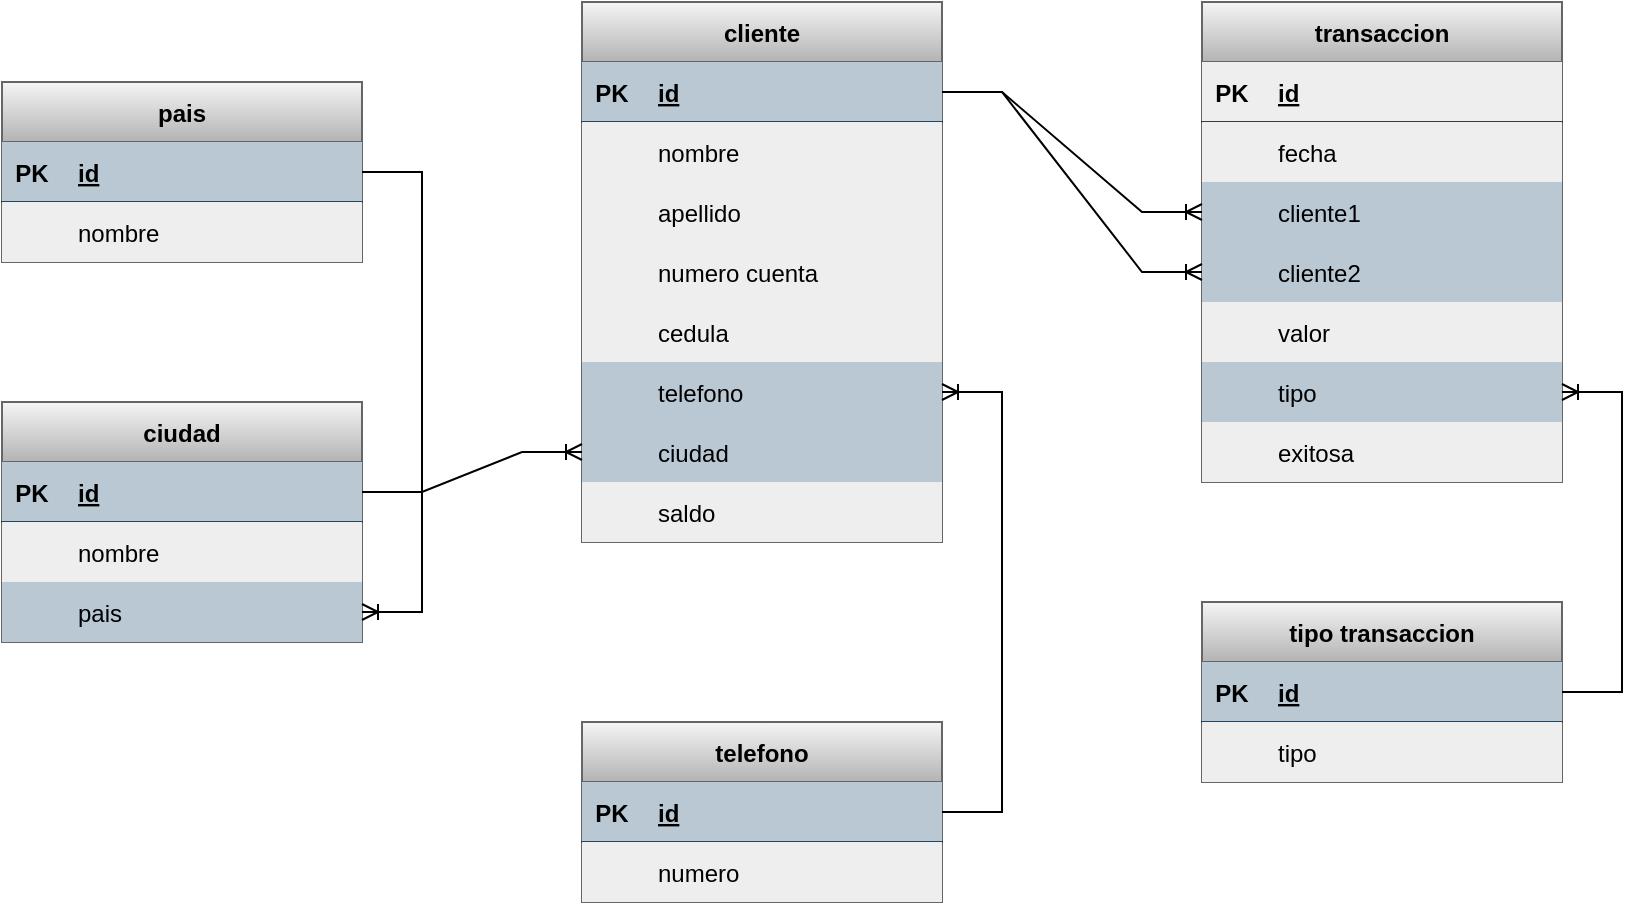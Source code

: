 <mxfile version="15.7.1" type="github">
  <diagram id="C46j4N7wlA61NLoDZI6X" name="Page-1">
    <mxGraphModel dx="1037" dy="587" grid="1" gridSize="10" guides="1" tooltips="1" connect="1" arrows="1" fold="1" page="1" pageScale="1" pageWidth="850" pageHeight="1100" math="0" shadow="0">
      <root>
        <mxCell id="0" />
        <mxCell id="1" parent="0" />
        <mxCell id="RF6Uq8eP14AdF9m3BxED-1" value="cliente" style="shape=table;startSize=30;container=1;collapsible=1;childLayout=tableLayout;fixedRows=1;rowLines=0;fontStyle=1;align=center;resizeLast=1;fillColor=#f5f5f5;strokeColor=#666666;labelBackgroundColor=none;labelBorderColor=none;gradientColor=#b3b3b3;" vertex="1" parent="1">
          <mxGeometry x="320" y="80" width="180" height="270" as="geometry" />
        </mxCell>
        <mxCell id="RF6Uq8eP14AdF9m3BxED-2" value="" style="shape=partialRectangle;collapsible=0;dropTarget=0;pointerEvents=0;fillColor=#bac8d3;top=0;left=0;bottom=1;right=0;points=[[0,0.5],[1,0.5]];portConstraint=eastwest;strokeColor=#23445d;" vertex="1" parent="RF6Uq8eP14AdF9m3BxED-1">
          <mxGeometry y="30" width="180" height="30" as="geometry" />
        </mxCell>
        <mxCell id="RF6Uq8eP14AdF9m3BxED-3" value="PK" style="shape=partialRectangle;connectable=0;fillColor=none;top=0;left=0;bottom=0;right=0;fontStyle=1;overflow=hidden;" vertex="1" parent="RF6Uq8eP14AdF9m3BxED-2">
          <mxGeometry width="30" height="30" as="geometry">
            <mxRectangle width="30" height="30" as="alternateBounds" />
          </mxGeometry>
        </mxCell>
        <mxCell id="RF6Uq8eP14AdF9m3BxED-4" value="id" style="shape=partialRectangle;connectable=0;fillColor=none;top=0;left=0;bottom=0;right=0;align=left;spacingLeft=6;fontStyle=5;overflow=hidden;" vertex="1" parent="RF6Uq8eP14AdF9m3BxED-2">
          <mxGeometry x="30" width="150" height="30" as="geometry">
            <mxRectangle width="150" height="30" as="alternateBounds" />
          </mxGeometry>
        </mxCell>
        <mxCell id="RF6Uq8eP14AdF9m3BxED-5" value="" style="shape=partialRectangle;collapsible=0;dropTarget=0;pointerEvents=0;fillColor=#eeeeee;top=0;left=0;bottom=0;right=0;points=[[0,0.5],[1,0.5]];portConstraint=eastwest;strokeColor=#36393d;" vertex="1" parent="RF6Uq8eP14AdF9m3BxED-1">
          <mxGeometry y="60" width="180" height="30" as="geometry" />
        </mxCell>
        <mxCell id="RF6Uq8eP14AdF9m3BxED-6" value="" style="shape=partialRectangle;connectable=0;fillColor=none;top=0;left=0;bottom=0;right=0;editable=1;overflow=hidden;" vertex="1" parent="RF6Uq8eP14AdF9m3BxED-5">
          <mxGeometry width="30" height="30" as="geometry">
            <mxRectangle width="30" height="30" as="alternateBounds" />
          </mxGeometry>
        </mxCell>
        <mxCell id="RF6Uq8eP14AdF9m3BxED-7" value="nombre" style="shape=partialRectangle;connectable=0;fillColor=none;top=0;left=0;bottom=0;right=0;align=left;spacingLeft=6;overflow=hidden;fontStyle=0" vertex="1" parent="RF6Uq8eP14AdF9m3BxED-5">
          <mxGeometry x="30" width="150" height="30" as="geometry">
            <mxRectangle width="150" height="30" as="alternateBounds" />
          </mxGeometry>
        </mxCell>
        <mxCell id="RF6Uq8eP14AdF9m3BxED-8" value="" style="shape=partialRectangle;collapsible=0;dropTarget=0;pointerEvents=0;fillColor=#eeeeee;top=0;left=0;bottom=0;right=0;points=[[0,0.5],[1,0.5]];portConstraint=eastwest;strokeColor=#36393d;" vertex="1" parent="RF6Uq8eP14AdF9m3BxED-1">
          <mxGeometry y="90" width="180" height="30" as="geometry" />
        </mxCell>
        <mxCell id="RF6Uq8eP14AdF9m3BxED-9" value="" style="shape=partialRectangle;connectable=0;fillColor=none;top=0;left=0;bottom=0;right=0;editable=1;overflow=hidden;" vertex="1" parent="RF6Uq8eP14AdF9m3BxED-8">
          <mxGeometry width="30" height="30" as="geometry">
            <mxRectangle width="30" height="30" as="alternateBounds" />
          </mxGeometry>
        </mxCell>
        <mxCell id="RF6Uq8eP14AdF9m3BxED-10" value="apellido" style="shape=partialRectangle;connectable=0;fillColor=none;top=0;left=0;bottom=0;right=0;align=left;spacingLeft=6;overflow=hidden;" vertex="1" parent="RF6Uq8eP14AdF9m3BxED-8">
          <mxGeometry x="30" width="150" height="30" as="geometry">
            <mxRectangle width="150" height="30" as="alternateBounds" />
          </mxGeometry>
        </mxCell>
        <mxCell id="RF6Uq8eP14AdF9m3BxED-11" value="" style="shape=partialRectangle;collapsible=0;dropTarget=0;pointerEvents=0;fillColor=#eeeeee;top=0;left=0;bottom=0;right=0;points=[[0,0.5],[1,0.5]];portConstraint=eastwest;strokeColor=#36393d;" vertex="1" parent="RF6Uq8eP14AdF9m3BxED-1">
          <mxGeometry y="120" width="180" height="30" as="geometry" />
        </mxCell>
        <mxCell id="RF6Uq8eP14AdF9m3BxED-12" value="" style="shape=partialRectangle;connectable=0;fillColor=none;top=0;left=0;bottom=0;right=0;editable=1;overflow=hidden;" vertex="1" parent="RF6Uq8eP14AdF9m3BxED-11">
          <mxGeometry width="30" height="30" as="geometry">
            <mxRectangle width="30" height="30" as="alternateBounds" />
          </mxGeometry>
        </mxCell>
        <mxCell id="RF6Uq8eP14AdF9m3BxED-13" value="numero cuenta" style="shape=partialRectangle;connectable=0;fillColor=none;top=0;left=0;bottom=0;right=0;align=left;spacingLeft=6;overflow=hidden;" vertex="1" parent="RF6Uq8eP14AdF9m3BxED-11">
          <mxGeometry x="30" width="150" height="30" as="geometry">
            <mxRectangle width="150" height="30" as="alternateBounds" />
          </mxGeometry>
        </mxCell>
        <mxCell id="RF6Uq8eP14AdF9m3BxED-24" style="shape=partialRectangle;collapsible=0;dropTarget=0;pointerEvents=0;fillColor=#eeeeee;top=0;left=0;bottom=0;right=0;points=[[0,0.5],[1,0.5]];portConstraint=eastwest;strokeColor=#36393d;" vertex="1" parent="RF6Uq8eP14AdF9m3BxED-1">
          <mxGeometry y="150" width="180" height="30" as="geometry" />
        </mxCell>
        <mxCell id="RF6Uq8eP14AdF9m3BxED-25" style="shape=partialRectangle;connectable=0;fillColor=none;top=0;left=0;bottom=0;right=0;editable=1;overflow=hidden;" vertex="1" parent="RF6Uq8eP14AdF9m3BxED-24">
          <mxGeometry width="30" height="30" as="geometry">
            <mxRectangle width="30" height="30" as="alternateBounds" />
          </mxGeometry>
        </mxCell>
        <mxCell id="RF6Uq8eP14AdF9m3BxED-26" value="cedula" style="shape=partialRectangle;connectable=0;fillColor=none;top=0;left=0;bottom=0;right=0;align=left;spacingLeft=6;overflow=hidden;" vertex="1" parent="RF6Uq8eP14AdF9m3BxED-24">
          <mxGeometry x="30" width="150" height="30" as="geometry">
            <mxRectangle width="150" height="30" as="alternateBounds" />
          </mxGeometry>
        </mxCell>
        <mxCell id="RF6Uq8eP14AdF9m3BxED-27" style="shape=partialRectangle;collapsible=0;dropTarget=0;pointerEvents=0;fillColor=#bac8d3;top=0;left=0;bottom=0;right=0;points=[[0,0.5],[1,0.5]];portConstraint=eastwest;strokeColor=#23445d;" vertex="1" parent="RF6Uq8eP14AdF9m3BxED-1">
          <mxGeometry y="180" width="180" height="30" as="geometry" />
        </mxCell>
        <mxCell id="RF6Uq8eP14AdF9m3BxED-28" style="shape=partialRectangle;connectable=0;fillColor=none;top=0;left=0;bottom=0;right=0;editable=1;overflow=hidden;" vertex="1" parent="RF6Uq8eP14AdF9m3BxED-27">
          <mxGeometry width="30" height="30" as="geometry">
            <mxRectangle width="30" height="30" as="alternateBounds" />
          </mxGeometry>
        </mxCell>
        <mxCell id="RF6Uq8eP14AdF9m3BxED-29" value="telefono" style="shape=partialRectangle;connectable=0;fillColor=none;top=0;left=0;bottom=0;right=0;align=left;spacingLeft=6;overflow=hidden;" vertex="1" parent="RF6Uq8eP14AdF9m3BxED-27">
          <mxGeometry x="30" width="150" height="30" as="geometry">
            <mxRectangle width="150" height="30" as="alternateBounds" />
          </mxGeometry>
        </mxCell>
        <mxCell id="RF6Uq8eP14AdF9m3BxED-30" style="shape=partialRectangle;collapsible=0;dropTarget=0;pointerEvents=0;fillColor=#bac8d3;top=0;left=0;bottom=0;right=0;points=[[0,0.5],[1,0.5]];portConstraint=eastwest;strokeColor=#23445d;" vertex="1" parent="RF6Uq8eP14AdF9m3BxED-1">
          <mxGeometry y="210" width="180" height="30" as="geometry" />
        </mxCell>
        <mxCell id="RF6Uq8eP14AdF9m3BxED-31" style="shape=partialRectangle;connectable=0;fillColor=none;top=0;left=0;bottom=0;right=0;editable=1;overflow=hidden;" vertex="1" parent="RF6Uq8eP14AdF9m3BxED-30">
          <mxGeometry width="30" height="30" as="geometry">
            <mxRectangle width="30" height="30" as="alternateBounds" />
          </mxGeometry>
        </mxCell>
        <mxCell id="RF6Uq8eP14AdF9m3BxED-32" value="ciudad" style="shape=partialRectangle;connectable=0;fillColor=none;top=0;left=0;bottom=0;right=0;align=left;spacingLeft=6;overflow=hidden;" vertex="1" parent="RF6Uq8eP14AdF9m3BxED-30">
          <mxGeometry x="30" width="150" height="30" as="geometry">
            <mxRectangle width="150" height="30" as="alternateBounds" />
          </mxGeometry>
        </mxCell>
        <mxCell id="RF6Uq8eP14AdF9m3BxED-101" style="shape=partialRectangle;collapsible=0;dropTarget=0;pointerEvents=0;fillColor=#eeeeee;top=0;left=0;bottom=0;right=0;points=[[0,0.5],[1,0.5]];portConstraint=eastwest;strokeColor=#36393d;" vertex="1" parent="RF6Uq8eP14AdF9m3BxED-1">
          <mxGeometry y="240" width="180" height="30" as="geometry" />
        </mxCell>
        <mxCell id="RF6Uq8eP14AdF9m3BxED-102" style="shape=partialRectangle;connectable=0;fillColor=none;top=0;left=0;bottom=0;right=0;editable=1;overflow=hidden;" vertex="1" parent="RF6Uq8eP14AdF9m3BxED-101">
          <mxGeometry width="30" height="30" as="geometry">
            <mxRectangle width="30" height="30" as="alternateBounds" />
          </mxGeometry>
        </mxCell>
        <mxCell id="RF6Uq8eP14AdF9m3BxED-103" value="saldo" style="shape=partialRectangle;connectable=0;fillColor=none;top=0;left=0;bottom=0;right=0;align=left;spacingLeft=6;overflow=hidden;" vertex="1" parent="RF6Uq8eP14AdF9m3BxED-101">
          <mxGeometry x="30" width="150" height="30" as="geometry">
            <mxRectangle width="150" height="30" as="alternateBounds" />
          </mxGeometry>
        </mxCell>
        <mxCell id="RF6Uq8eP14AdF9m3BxED-75" value="telefono" style="shape=table;startSize=30;container=1;collapsible=1;childLayout=tableLayout;fixedRows=1;rowLines=0;fontStyle=1;align=center;resizeLast=1;strokeColor=#666666;fillColor=#f5f5f5;gradientColor=#b3b3b3;" vertex="1" parent="1">
          <mxGeometry x="320" y="440" width="180" height="90" as="geometry" />
        </mxCell>
        <mxCell id="RF6Uq8eP14AdF9m3BxED-76" value="" style="shape=partialRectangle;collapsible=0;dropTarget=0;pointerEvents=0;fillColor=#bac8d3;top=0;left=0;bottom=1;right=0;points=[[0,0.5],[1,0.5]];portConstraint=eastwest;strokeColor=#23445d;" vertex="1" parent="RF6Uq8eP14AdF9m3BxED-75">
          <mxGeometry y="30" width="180" height="30" as="geometry" />
        </mxCell>
        <mxCell id="RF6Uq8eP14AdF9m3BxED-77" value="PK" style="shape=partialRectangle;connectable=0;fillColor=none;top=0;left=0;bottom=0;right=0;fontStyle=1;overflow=hidden;strokeColor=#1A1A1A;" vertex="1" parent="RF6Uq8eP14AdF9m3BxED-76">
          <mxGeometry width="30" height="30" as="geometry">
            <mxRectangle width="30" height="30" as="alternateBounds" />
          </mxGeometry>
        </mxCell>
        <mxCell id="RF6Uq8eP14AdF9m3BxED-78" value="id" style="shape=partialRectangle;connectable=0;fillColor=none;top=0;left=0;bottom=0;right=0;align=left;spacingLeft=6;fontStyle=5;overflow=hidden;strokeColor=#1A1A1A;" vertex="1" parent="RF6Uq8eP14AdF9m3BxED-76">
          <mxGeometry x="30" width="150" height="30" as="geometry">
            <mxRectangle width="150" height="30" as="alternateBounds" />
          </mxGeometry>
        </mxCell>
        <mxCell id="RF6Uq8eP14AdF9m3BxED-79" value="" style="shape=partialRectangle;collapsible=0;dropTarget=0;pointerEvents=0;fillColor=#eeeeee;top=0;left=0;bottom=0;right=0;points=[[0,0.5],[1,0.5]];portConstraint=eastwest;strokeColor=#36393d;" vertex="1" parent="RF6Uq8eP14AdF9m3BxED-75">
          <mxGeometry y="60" width="180" height="30" as="geometry" />
        </mxCell>
        <mxCell id="RF6Uq8eP14AdF9m3BxED-80" value="" style="shape=partialRectangle;connectable=0;fillColor=none;top=0;left=0;bottom=0;right=0;editable=1;overflow=hidden;strokeColor=#1A1A1A;" vertex="1" parent="RF6Uq8eP14AdF9m3BxED-79">
          <mxGeometry width="30" height="30" as="geometry">
            <mxRectangle width="30" height="30" as="alternateBounds" />
          </mxGeometry>
        </mxCell>
        <mxCell id="RF6Uq8eP14AdF9m3BxED-81" value="numero" style="shape=partialRectangle;connectable=0;fillColor=none;top=0;left=0;bottom=0;right=0;align=left;spacingLeft=6;overflow=hidden;strokeColor=#1A1A1A;" vertex="1" parent="RF6Uq8eP14AdF9m3BxED-79">
          <mxGeometry x="30" width="150" height="30" as="geometry">
            <mxRectangle width="150" height="30" as="alternateBounds" />
          </mxGeometry>
        </mxCell>
        <mxCell id="RF6Uq8eP14AdF9m3BxED-106" value="" style="edgeStyle=entityRelationEdgeStyle;fontSize=12;html=1;endArrow=ERoneToMany;rounded=0;fontColor=#FFFFFF;" edge="1" parent="1" target="RF6Uq8eP14AdF9m3BxED-27">
          <mxGeometry width="100" height="100" relative="1" as="geometry">
            <mxPoint x="500" y="485" as="sourcePoint" />
            <mxPoint x="470" y="230" as="targetPoint" />
          </mxGeometry>
        </mxCell>
        <mxCell id="RF6Uq8eP14AdF9m3BxED-120" value="pais" style="shape=table;startSize=30;container=1;collapsible=1;childLayout=tableLayout;fixedRows=1;rowLines=0;fontStyle=1;align=center;resizeLast=1;strokeColor=#666666;fillColor=#f5f5f5;gradientColor=#b3b3b3;" vertex="1" parent="1">
          <mxGeometry x="30" y="120" width="180" height="90" as="geometry" />
        </mxCell>
        <mxCell id="RF6Uq8eP14AdF9m3BxED-121" value="" style="shape=partialRectangle;collapsible=0;dropTarget=0;pointerEvents=0;fillColor=#bac8d3;top=0;left=0;bottom=1;right=0;points=[[0,0.5],[1,0.5]];portConstraint=eastwest;strokeColor=#23445d;" vertex="1" parent="RF6Uq8eP14AdF9m3BxED-120">
          <mxGeometry y="30" width="180" height="30" as="geometry" />
        </mxCell>
        <mxCell id="RF6Uq8eP14AdF9m3BxED-122" value="PK" style="shape=partialRectangle;connectable=0;fillColor=none;top=0;left=0;bottom=0;right=0;fontStyle=1;overflow=hidden;strokeColor=#1A1A1A;" vertex="1" parent="RF6Uq8eP14AdF9m3BxED-121">
          <mxGeometry width="30" height="30" as="geometry">
            <mxRectangle width="30" height="30" as="alternateBounds" />
          </mxGeometry>
        </mxCell>
        <mxCell id="RF6Uq8eP14AdF9m3BxED-123" value="id" style="shape=partialRectangle;connectable=0;fillColor=none;top=0;left=0;bottom=0;right=0;align=left;spacingLeft=6;fontStyle=5;overflow=hidden;strokeColor=#1A1A1A;" vertex="1" parent="RF6Uq8eP14AdF9m3BxED-121">
          <mxGeometry x="30" width="150" height="30" as="geometry">
            <mxRectangle width="150" height="30" as="alternateBounds" />
          </mxGeometry>
        </mxCell>
        <mxCell id="RF6Uq8eP14AdF9m3BxED-124" value="" style="shape=partialRectangle;collapsible=0;dropTarget=0;pointerEvents=0;fillColor=#eeeeee;top=0;left=0;bottom=0;right=0;points=[[0,0.5],[1,0.5]];portConstraint=eastwest;strokeColor=#36393d;" vertex="1" parent="RF6Uq8eP14AdF9m3BxED-120">
          <mxGeometry y="60" width="180" height="30" as="geometry" />
        </mxCell>
        <mxCell id="RF6Uq8eP14AdF9m3BxED-125" value="" style="shape=partialRectangle;connectable=0;fillColor=none;top=0;left=0;bottom=0;right=0;editable=1;overflow=hidden;strokeColor=#1A1A1A;" vertex="1" parent="RF6Uq8eP14AdF9m3BxED-124">
          <mxGeometry width="30" height="30" as="geometry">
            <mxRectangle width="30" height="30" as="alternateBounds" />
          </mxGeometry>
        </mxCell>
        <mxCell id="RF6Uq8eP14AdF9m3BxED-126" value="nombre" style="shape=partialRectangle;connectable=0;fillColor=none;top=0;left=0;bottom=0;right=0;align=left;spacingLeft=6;overflow=hidden;strokeColor=#1A1A1A;" vertex="1" parent="RF6Uq8eP14AdF9m3BxED-124">
          <mxGeometry x="30" width="150" height="30" as="geometry">
            <mxRectangle width="150" height="30" as="alternateBounds" />
          </mxGeometry>
        </mxCell>
        <mxCell id="RF6Uq8eP14AdF9m3BxED-127" value="ciudad" style="shape=table;startSize=30;container=1;collapsible=1;childLayout=tableLayout;fixedRows=1;rowLines=0;fontStyle=1;align=center;resizeLast=1;strokeColor=#666666;fillColor=#f5f5f5;gradientColor=#b3b3b3;" vertex="1" parent="1">
          <mxGeometry x="30" y="280" width="180" height="120" as="geometry" />
        </mxCell>
        <mxCell id="RF6Uq8eP14AdF9m3BxED-128" value="" style="shape=partialRectangle;collapsible=0;dropTarget=0;pointerEvents=0;fillColor=#bac8d3;top=0;left=0;bottom=1;right=0;points=[[0,0.5],[1,0.5]];portConstraint=eastwest;strokeColor=#23445d;" vertex="1" parent="RF6Uq8eP14AdF9m3BxED-127">
          <mxGeometry y="30" width="180" height="30" as="geometry" />
        </mxCell>
        <mxCell id="RF6Uq8eP14AdF9m3BxED-129" value="PK" style="shape=partialRectangle;connectable=0;fillColor=none;top=0;left=0;bottom=0;right=0;fontStyle=1;overflow=hidden;strokeColor=#1A1A1A;" vertex="1" parent="RF6Uq8eP14AdF9m3BxED-128">
          <mxGeometry width="30" height="30" as="geometry">
            <mxRectangle width="30" height="30" as="alternateBounds" />
          </mxGeometry>
        </mxCell>
        <mxCell id="RF6Uq8eP14AdF9m3BxED-130" value="id" style="shape=partialRectangle;connectable=0;fillColor=none;top=0;left=0;bottom=0;right=0;align=left;spacingLeft=6;fontStyle=5;overflow=hidden;strokeColor=#1A1A1A;" vertex="1" parent="RF6Uq8eP14AdF9m3BxED-128">
          <mxGeometry x="30" width="150" height="30" as="geometry">
            <mxRectangle width="150" height="30" as="alternateBounds" />
          </mxGeometry>
        </mxCell>
        <mxCell id="RF6Uq8eP14AdF9m3BxED-131" value="" style="shape=partialRectangle;collapsible=0;dropTarget=0;pointerEvents=0;fillColor=#eeeeee;top=0;left=0;bottom=0;right=0;points=[[0,0.5],[1,0.5]];portConstraint=eastwest;strokeColor=#36393d;" vertex="1" parent="RF6Uq8eP14AdF9m3BxED-127">
          <mxGeometry y="60" width="180" height="30" as="geometry" />
        </mxCell>
        <mxCell id="RF6Uq8eP14AdF9m3BxED-132" value="" style="shape=partialRectangle;connectable=0;fillColor=none;top=0;left=0;bottom=0;right=0;editable=1;overflow=hidden;strokeColor=#1A1A1A;" vertex="1" parent="RF6Uq8eP14AdF9m3BxED-131">
          <mxGeometry width="30" height="30" as="geometry">
            <mxRectangle width="30" height="30" as="alternateBounds" />
          </mxGeometry>
        </mxCell>
        <mxCell id="RF6Uq8eP14AdF9m3BxED-133" value="nombre" style="shape=partialRectangle;connectable=0;fillColor=none;top=0;left=0;bottom=0;right=0;align=left;spacingLeft=6;overflow=hidden;strokeColor=#1A1A1A;" vertex="1" parent="RF6Uq8eP14AdF9m3BxED-131">
          <mxGeometry x="30" width="150" height="30" as="geometry">
            <mxRectangle width="150" height="30" as="alternateBounds" />
          </mxGeometry>
        </mxCell>
        <mxCell id="RF6Uq8eP14AdF9m3BxED-134" style="shape=partialRectangle;collapsible=0;dropTarget=0;pointerEvents=0;fillColor=#bac8d3;top=0;left=0;bottom=0;right=0;points=[[0,0.5],[1,0.5]];portConstraint=eastwest;strokeColor=#23445d;" vertex="1" parent="RF6Uq8eP14AdF9m3BxED-127">
          <mxGeometry y="90" width="180" height="30" as="geometry" />
        </mxCell>
        <mxCell id="RF6Uq8eP14AdF9m3BxED-135" style="shape=partialRectangle;connectable=0;fillColor=none;top=0;left=0;bottom=0;right=0;editable=1;overflow=hidden;strokeColor=#1A1A1A;" vertex="1" parent="RF6Uq8eP14AdF9m3BxED-134">
          <mxGeometry width="30" height="30" as="geometry">
            <mxRectangle width="30" height="30" as="alternateBounds" />
          </mxGeometry>
        </mxCell>
        <mxCell id="RF6Uq8eP14AdF9m3BxED-136" value="pais" style="shape=partialRectangle;connectable=0;fillColor=none;top=0;left=0;bottom=0;right=0;align=left;spacingLeft=6;overflow=hidden;strokeColor=#1A1A1A;" vertex="1" parent="RF6Uq8eP14AdF9m3BxED-134">
          <mxGeometry x="30" width="150" height="30" as="geometry">
            <mxRectangle width="150" height="30" as="alternateBounds" />
          </mxGeometry>
        </mxCell>
        <mxCell id="RF6Uq8eP14AdF9m3BxED-137" value="" style="edgeStyle=entityRelationEdgeStyle;fontSize=12;html=1;endArrow=ERoneToMany;rounded=0;fontColor=#FFFFFF;entryX=1;entryY=0.5;entryDx=0;entryDy=0;" edge="1" parent="1" source="RF6Uq8eP14AdF9m3BxED-121" target="RF6Uq8eP14AdF9m3BxED-134">
          <mxGeometry width="100" height="100" relative="1" as="geometry">
            <mxPoint x="370" y="330" as="sourcePoint" />
            <mxPoint x="470" y="230" as="targetPoint" />
          </mxGeometry>
        </mxCell>
        <mxCell id="RF6Uq8eP14AdF9m3BxED-138" value="" style="edgeStyle=entityRelationEdgeStyle;fontSize=12;html=1;endArrow=ERoneToMany;rounded=0;fontColor=#FFFFFF;exitX=1;exitY=0.5;exitDx=0;exitDy=0;entryX=0;entryY=0.5;entryDx=0;entryDy=0;" edge="1" parent="1" source="RF6Uq8eP14AdF9m3BxED-128" target="RF6Uq8eP14AdF9m3BxED-30">
          <mxGeometry width="100" height="100" relative="1" as="geometry">
            <mxPoint x="370" y="330" as="sourcePoint" />
            <mxPoint x="470" y="230" as="targetPoint" />
          </mxGeometry>
        </mxCell>
        <mxCell id="RF6Uq8eP14AdF9m3BxED-139" value="transaccion" style="shape=table;startSize=30;container=1;collapsible=1;childLayout=tableLayout;fixedRows=1;rowLines=0;fontStyle=1;align=center;resizeLast=1;fillColor=#f5f5f5;strokeColor=#666666;labelBackgroundColor=none;labelBorderColor=none;gradientColor=#b3b3b3;" vertex="1" parent="1">
          <mxGeometry x="630" y="80" width="180" height="240" as="geometry" />
        </mxCell>
        <mxCell id="RF6Uq8eP14AdF9m3BxED-140" value="" style="shape=partialRectangle;collapsible=0;dropTarget=0;pointerEvents=0;fillColor=#eeeeee;top=0;left=0;bottom=1;right=0;points=[[0,0.5],[1,0.5]];portConstraint=eastwest;strokeColor=#36393d;" vertex="1" parent="RF6Uq8eP14AdF9m3BxED-139">
          <mxGeometry y="30" width="180" height="30" as="geometry" />
        </mxCell>
        <mxCell id="RF6Uq8eP14AdF9m3BxED-141" value="PK" style="shape=partialRectangle;connectable=0;fillColor=none;top=0;left=0;bottom=0;right=0;fontStyle=1;overflow=hidden;" vertex="1" parent="RF6Uq8eP14AdF9m3BxED-140">
          <mxGeometry width="30" height="30" as="geometry">
            <mxRectangle width="30" height="30" as="alternateBounds" />
          </mxGeometry>
        </mxCell>
        <mxCell id="RF6Uq8eP14AdF9m3BxED-142" value="id" style="shape=partialRectangle;connectable=0;fillColor=none;top=0;left=0;bottom=0;right=0;align=left;spacingLeft=6;fontStyle=5;overflow=hidden;" vertex="1" parent="RF6Uq8eP14AdF9m3BxED-140">
          <mxGeometry x="30" width="150" height="30" as="geometry">
            <mxRectangle width="150" height="30" as="alternateBounds" />
          </mxGeometry>
        </mxCell>
        <mxCell id="RF6Uq8eP14AdF9m3BxED-143" value="" style="shape=partialRectangle;collapsible=0;dropTarget=0;pointerEvents=0;fillColor=#eeeeee;top=0;left=0;bottom=0;right=0;points=[[0,0.5],[1,0.5]];portConstraint=eastwest;strokeColor=#36393d;" vertex="1" parent="RF6Uq8eP14AdF9m3BxED-139">
          <mxGeometry y="60" width="180" height="30" as="geometry" />
        </mxCell>
        <mxCell id="RF6Uq8eP14AdF9m3BxED-144" value="" style="shape=partialRectangle;connectable=0;fillColor=none;top=0;left=0;bottom=0;right=0;editable=1;overflow=hidden;" vertex="1" parent="RF6Uq8eP14AdF9m3BxED-143">
          <mxGeometry width="30" height="30" as="geometry">
            <mxRectangle width="30" height="30" as="alternateBounds" />
          </mxGeometry>
        </mxCell>
        <mxCell id="RF6Uq8eP14AdF9m3BxED-145" value="fecha" style="shape=partialRectangle;connectable=0;fillColor=none;top=0;left=0;bottom=0;right=0;align=left;spacingLeft=6;overflow=hidden;fontStyle=0" vertex="1" parent="RF6Uq8eP14AdF9m3BxED-143">
          <mxGeometry x="30" width="150" height="30" as="geometry">
            <mxRectangle width="150" height="30" as="alternateBounds" />
          </mxGeometry>
        </mxCell>
        <mxCell id="RF6Uq8eP14AdF9m3BxED-146" value="" style="shape=partialRectangle;collapsible=0;dropTarget=0;pointerEvents=0;fillColor=#bac8d3;top=0;left=0;bottom=0;right=0;points=[[0,0.5],[1,0.5]];portConstraint=eastwest;strokeColor=#23445d;" vertex="1" parent="RF6Uq8eP14AdF9m3BxED-139">
          <mxGeometry y="90" width="180" height="30" as="geometry" />
        </mxCell>
        <mxCell id="RF6Uq8eP14AdF9m3BxED-147" value="" style="shape=partialRectangle;connectable=0;fillColor=none;top=0;left=0;bottom=0;right=0;editable=1;overflow=hidden;" vertex="1" parent="RF6Uq8eP14AdF9m3BxED-146">
          <mxGeometry width="30" height="30" as="geometry">
            <mxRectangle width="30" height="30" as="alternateBounds" />
          </mxGeometry>
        </mxCell>
        <mxCell id="RF6Uq8eP14AdF9m3BxED-148" value="cliente1" style="shape=partialRectangle;connectable=0;fillColor=none;top=0;left=0;bottom=0;right=0;align=left;spacingLeft=6;overflow=hidden;" vertex="1" parent="RF6Uq8eP14AdF9m3BxED-146">
          <mxGeometry x="30" width="150" height="30" as="geometry">
            <mxRectangle width="150" height="30" as="alternateBounds" />
          </mxGeometry>
        </mxCell>
        <mxCell id="RF6Uq8eP14AdF9m3BxED-149" value="" style="shape=partialRectangle;collapsible=0;dropTarget=0;pointerEvents=0;fillColor=#bac8d3;top=0;left=0;bottom=0;right=0;points=[[0,0.5],[1,0.5]];portConstraint=eastwest;strokeColor=#23445d;" vertex="1" parent="RF6Uq8eP14AdF9m3BxED-139">
          <mxGeometry y="120" width="180" height="30" as="geometry" />
        </mxCell>
        <mxCell id="RF6Uq8eP14AdF9m3BxED-150" value="" style="shape=partialRectangle;connectable=0;fillColor=none;top=0;left=0;bottom=0;right=0;editable=1;overflow=hidden;" vertex="1" parent="RF6Uq8eP14AdF9m3BxED-149">
          <mxGeometry width="30" height="30" as="geometry">
            <mxRectangle width="30" height="30" as="alternateBounds" />
          </mxGeometry>
        </mxCell>
        <mxCell id="RF6Uq8eP14AdF9m3BxED-151" value="cliente2" style="shape=partialRectangle;connectable=0;fillColor=none;top=0;left=0;bottom=0;right=0;align=left;spacingLeft=6;overflow=hidden;" vertex="1" parent="RF6Uq8eP14AdF9m3BxED-149">
          <mxGeometry x="30" width="150" height="30" as="geometry">
            <mxRectangle width="150" height="30" as="alternateBounds" />
          </mxGeometry>
        </mxCell>
        <mxCell id="RF6Uq8eP14AdF9m3BxED-152" style="shape=partialRectangle;collapsible=0;dropTarget=0;pointerEvents=0;fillColor=#eeeeee;top=0;left=0;bottom=0;right=0;points=[[0,0.5],[1,0.5]];portConstraint=eastwest;strokeColor=#36393d;" vertex="1" parent="RF6Uq8eP14AdF9m3BxED-139">
          <mxGeometry y="150" width="180" height="30" as="geometry" />
        </mxCell>
        <mxCell id="RF6Uq8eP14AdF9m3BxED-153" style="shape=partialRectangle;connectable=0;fillColor=none;top=0;left=0;bottom=0;right=0;editable=1;overflow=hidden;" vertex="1" parent="RF6Uq8eP14AdF9m3BxED-152">
          <mxGeometry width="30" height="30" as="geometry">
            <mxRectangle width="30" height="30" as="alternateBounds" />
          </mxGeometry>
        </mxCell>
        <mxCell id="RF6Uq8eP14AdF9m3BxED-154" value="valor" style="shape=partialRectangle;connectable=0;fillColor=none;top=0;left=0;bottom=0;right=0;align=left;spacingLeft=6;overflow=hidden;" vertex="1" parent="RF6Uq8eP14AdF9m3BxED-152">
          <mxGeometry x="30" width="150" height="30" as="geometry">
            <mxRectangle width="150" height="30" as="alternateBounds" />
          </mxGeometry>
        </mxCell>
        <mxCell id="RF6Uq8eP14AdF9m3BxED-155" style="shape=partialRectangle;collapsible=0;dropTarget=0;pointerEvents=0;fillColor=#bac8d3;top=0;left=0;bottom=0;right=0;points=[[0,0.5],[1,0.5]];portConstraint=eastwest;strokeColor=#23445d;" vertex="1" parent="RF6Uq8eP14AdF9m3BxED-139">
          <mxGeometry y="180" width="180" height="30" as="geometry" />
        </mxCell>
        <mxCell id="RF6Uq8eP14AdF9m3BxED-156" style="shape=partialRectangle;connectable=0;fillColor=none;top=0;left=0;bottom=0;right=0;editable=1;overflow=hidden;" vertex="1" parent="RF6Uq8eP14AdF9m3BxED-155">
          <mxGeometry width="30" height="30" as="geometry">
            <mxRectangle width="30" height="30" as="alternateBounds" />
          </mxGeometry>
        </mxCell>
        <mxCell id="RF6Uq8eP14AdF9m3BxED-157" value="tipo" style="shape=partialRectangle;connectable=0;fillColor=none;top=0;left=0;bottom=0;right=0;align=left;spacingLeft=6;overflow=hidden;" vertex="1" parent="RF6Uq8eP14AdF9m3BxED-155">
          <mxGeometry x="30" width="150" height="30" as="geometry">
            <mxRectangle width="150" height="30" as="alternateBounds" />
          </mxGeometry>
        </mxCell>
        <mxCell id="RF6Uq8eP14AdF9m3BxED-158" style="shape=partialRectangle;collapsible=0;dropTarget=0;pointerEvents=0;fillColor=#eeeeee;top=0;left=0;bottom=0;right=0;points=[[0,0.5],[1,0.5]];portConstraint=eastwest;strokeColor=#36393d;" vertex="1" parent="RF6Uq8eP14AdF9m3BxED-139">
          <mxGeometry y="210" width="180" height="30" as="geometry" />
        </mxCell>
        <mxCell id="RF6Uq8eP14AdF9m3BxED-159" style="shape=partialRectangle;connectable=0;fillColor=none;top=0;left=0;bottom=0;right=0;editable=1;overflow=hidden;" vertex="1" parent="RF6Uq8eP14AdF9m3BxED-158">
          <mxGeometry width="30" height="30" as="geometry">
            <mxRectangle width="30" height="30" as="alternateBounds" />
          </mxGeometry>
        </mxCell>
        <mxCell id="RF6Uq8eP14AdF9m3BxED-160" value="exitosa" style="shape=partialRectangle;connectable=0;fillColor=none;top=0;left=0;bottom=0;right=0;align=left;spacingLeft=6;overflow=hidden;" vertex="1" parent="RF6Uq8eP14AdF9m3BxED-158">
          <mxGeometry x="30" width="150" height="30" as="geometry">
            <mxRectangle width="150" height="30" as="alternateBounds" />
          </mxGeometry>
        </mxCell>
        <mxCell id="RF6Uq8eP14AdF9m3BxED-164" value="" style="edgeStyle=entityRelationEdgeStyle;fontSize=12;html=1;endArrow=ERoneToMany;rounded=0;fontColor=#FFFFFF;exitX=1;exitY=0.5;exitDx=0;exitDy=0;entryX=0;entryY=0.5;entryDx=0;entryDy=0;" edge="1" parent="1" source="RF6Uq8eP14AdF9m3BxED-2" target="RF6Uq8eP14AdF9m3BxED-146">
          <mxGeometry width="100" height="100" relative="1" as="geometry">
            <mxPoint x="370" y="330" as="sourcePoint" />
            <mxPoint x="470" y="230" as="targetPoint" />
          </mxGeometry>
        </mxCell>
        <mxCell id="RF6Uq8eP14AdF9m3BxED-165" value="" style="edgeStyle=entityRelationEdgeStyle;fontSize=12;html=1;endArrow=ERoneToMany;rounded=0;fontColor=#FFFFFF;exitX=1;exitY=0.5;exitDx=0;exitDy=0;entryX=0;entryY=0.5;entryDx=0;entryDy=0;" edge="1" parent="1" source="RF6Uq8eP14AdF9m3BxED-2" target="RF6Uq8eP14AdF9m3BxED-149">
          <mxGeometry width="100" height="100" relative="1" as="geometry">
            <mxPoint x="370" y="330" as="sourcePoint" />
            <mxPoint x="470" y="230" as="targetPoint" />
          </mxGeometry>
        </mxCell>
        <mxCell id="RF6Uq8eP14AdF9m3BxED-166" value="tipo transaccion" style="shape=table;startSize=30;container=1;collapsible=1;childLayout=tableLayout;fixedRows=1;rowLines=0;fontStyle=1;align=center;resizeLast=1;strokeColor=#666666;fillColor=#f5f5f5;gradientColor=#b3b3b3;" vertex="1" parent="1">
          <mxGeometry x="630" y="380" width="180" height="90" as="geometry" />
        </mxCell>
        <mxCell id="RF6Uq8eP14AdF9m3BxED-167" value="" style="shape=partialRectangle;collapsible=0;dropTarget=0;pointerEvents=0;fillColor=#bac8d3;top=0;left=0;bottom=1;right=0;points=[[0,0.5],[1,0.5]];portConstraint=eastwest;strokeColor=#23445d;" vertex="1" parent="RF6Uq8eP14AdF9m3BxED-166">
          <mxGeometry y="30" width="180" height="30" as="geometry" />
        </mxCell>
        <mxCell id="RF6Uq8eP14AdF9m3BxED-168" value="PK" style="shape=partialRectangle;connectable=0;fillColor=none;top=0;left=0;bottom=0;right=0;fontStyle=1;overflow=hidden;strokeColor=#1A1A1A;" vertex="1" parent="RF6Uq8eP14AdF9m3BxED-167">
          <mxGeometry width="30" height="30" as="geometry">
            <mxRectangle width="30" height="30" as="alternateBounds" />
          </mxGeometry>
        </mxCell>
        <mxCell id="RF6Uq8eP14AdF9m3BxED-169" value="id" style="shape=partialRectangle;connectable=0;fillColor=none;top=0;left=0;bottom=0;right=0;align=left;spacingLeft=6;fontStyle=5;overflow=hidden;strokeColor=#1A1A1A;" vertex="1" parent="RF6Uq8eP14AdF9m3BxED-167">
          <mxGeometry x="30" width="150" height="30" as="geometry">
            <mxRectangle width="150" height="30" as="alternateBounds" />
          </mxGeometry>
        </mxCell>
        <mxCell id="RF6Uq8eP14AdF9m3BxED-170" value="" style="shape=partialRectangle;collapsible=0;dropTarget=0;pointerEvents=0;fillColor=#eeeeee;top=0;left=0;bottom=0;right=0;points=[[0,0.5],[1,0.5]];portConstraint=eastwest;strokeColor=#36393d;" vertex="1" parent="RF6Uq8eP14AdF9m3BxED-166">
          <mxGeometry y="60" width="180" height="30" as="geometry" />
        </mxCell>
        <mxCell id="RF6Uq8eP14AdF9m3BxED-171" value="" style="shape=partialRectangle;connectable=0;fillColor=none;top=0;left=0;bottom=0;right=0;editable=1;overflow=hidden;strokeColor=#1A1A1A;" vertex="1" parent="RF6Uq8eP14AdF9m3BxED-170">
          <mxGeometry width="30" height="30" as="geometry">
            <mxRectangle width="30" height="30" as="alternateBounds" />
          </mxGeometry>
        </mxCell>
        <mxCell id="RF6Uq8eP14AdF9m3BxED-172" value="tipo" style="shape=partialRectangle;connectable=0;fillColor=none;top=0;left=0;bottom=0;right=0;align=left;spacingLeft=6;overflow=hidden;strokeColor=#1A1A1A;" vertex="1" parent="RF6Uq8eP14AdF9m3BxED-170">
          <mxGeometry x="30" width="150" height="30" as="geometry">
            <mxRectangle width="150" height="30" as="alternateBounds" />
          </mxGeometry>
        </mxCell>
        <mxCell id="RF6Uq8eP14AdF9m3BxED-173" value="" style="edgeStyle=entityRelationEdgeStyle;fontSize=12;html=1;endArrow=ERoneToMany;rounded=0;fontColor=#FFFFFF;exitX=1;exitY=0.5;exitDx=0;exitDy=0;" edge="1" parent="1" source="RF6Uq8eP14AdF9m3BxED-167" target="RF6Uq8eP14AdF9m3BxED-155">
          <mxGeometry width="100" height="100" relative="1" as="geometry">
            <mxPoint x="560" y="455" as="sourcePoint" />
            <mxPoint x="610" y="275" as="targetPoint" />
          </mxGeometry>
        </mxCell>
      </root>
    </mxGraphModel>
  </diagram>
</mxfile>
